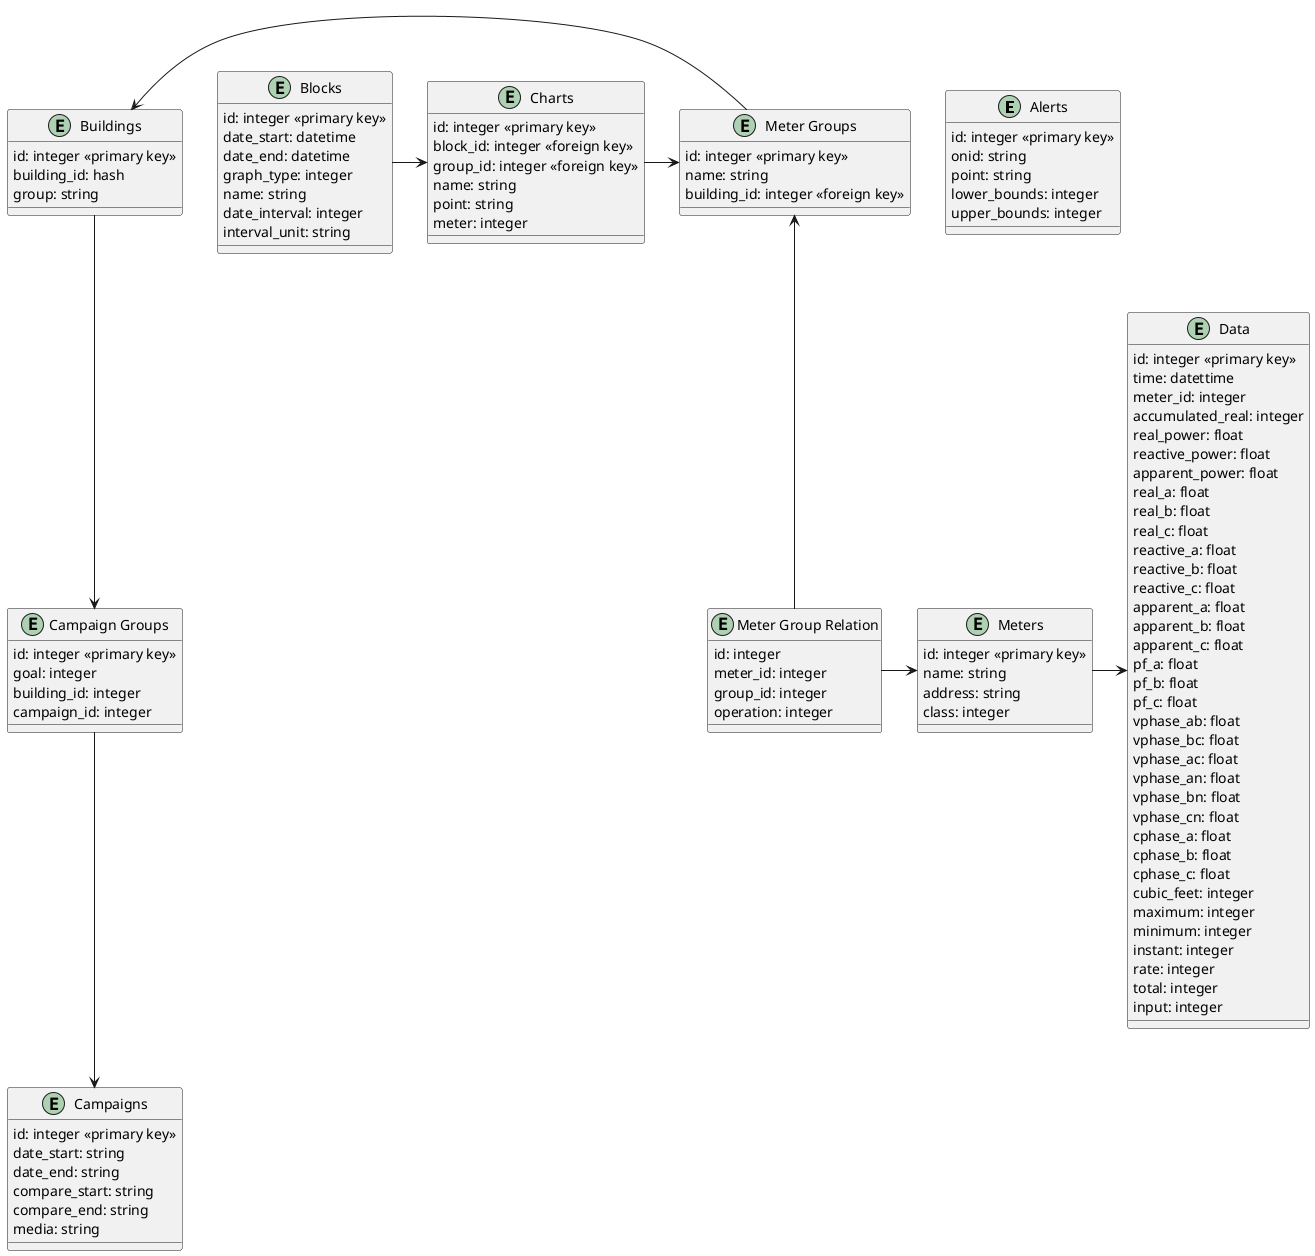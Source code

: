 @startuml RDS

entity "Alerts" as alerts {
  id: integer <<primary key>>
  onid: string
  point: string
  lower_bounds: integer
  upper_bounds: integer
}

entity "Charts" as charts {
  id: integer <<primary key>>
  block_id: integer <<foreign key>>
  group_id: integer <<foreign key>>
  name: string
  point: string
  meter: integer
}

entity "Blocks" as blocks {
  id: integer <<primary key>>
  date_start: datetime
  date_end: datetime
  graph_type: integer
  name: string
  date_interval: integer
  interval_unit: string
} 

entity "Buildings" as buildings {
  id: integer <<primary key>>
  building_id: hash
  group: string
}

entity "Campaign Groups" as campaign_groups {
  id: integer <<primary key>>
  goal: integer
  building_id: integer
  campaign_id: integer
}

entity "Campaigns" as campaigns {
  id: integer <<primary key>>
  date_start: string
  date_end: string
  compare_start: string
  compare_end: string
  media: string
}

entity "Data" as data {
  id: integer <<primary key>>
  time: datettime
  meter_id: integer
  accumulated_real: integer
  real_power: float
  reactive_power: float
  apparent_power: float
  real_a: float
  real_b: float
  real_c: float
  reactive_a: float
  reactive_b: float
  reactive_c: float
  apparent_a: float
  apparent_b: float
  apparent_c: float
  pf_a: float
  pf_b: float
  pf_c: float
  vphase_ab: float
  vphase_bc: float
  vphase_ac: float
  vphase_an: float
  vphase_bn: float
  vphase_cn: float
  cphase_a: float
  cphase_b: float
  cphase_c: float
  cubic_feet: integer
  maximum: integer
  minimum: integer
  instant: integer
  rate: integer
  total: integer
  input: integer
}

entity "Meter Group Relation" as meter_group_relation {
  id: integer
  meter_id: integer
  group_id: integer
  operation: integer
}

entity "Meter Groups" as meter_groups {
  id: integer <<primary key>>
  name: string
  building_id: integer <<foreign key>>

}

entity "Meters" as meters {
  id: integer <<primary key>>
  name: string
  address: string
  class: integer
}



meter_group_relation -up-> meter_groups
meter_group_relation -> meters
meters -> data
buildings <- meter_groups

campaign_groups -down-> campaigns
buildings -down-> campaign_groups

blocks -> charts
charts -> meter_groups

@enduml
